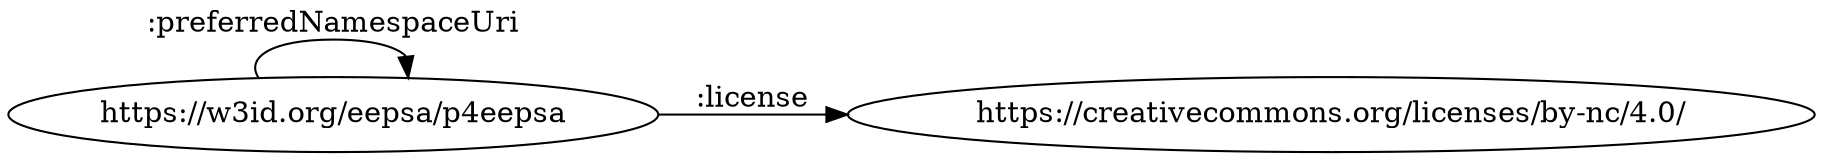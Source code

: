 digraph ar2dtool_diagram { 
rankdir=LR;
size="1501"
	"https://w3id.org/eepsa/p4eepsa" -> "https://w3id.org/eepsa/p4eepsa" [ label = ":preferredNamespaceUri" ];
	"https://w3id.org/eepsa/p4eepsa" -> "https://creativecommons.org/licenses/by-nc/4.0/" [ label = ":license" ];

}
